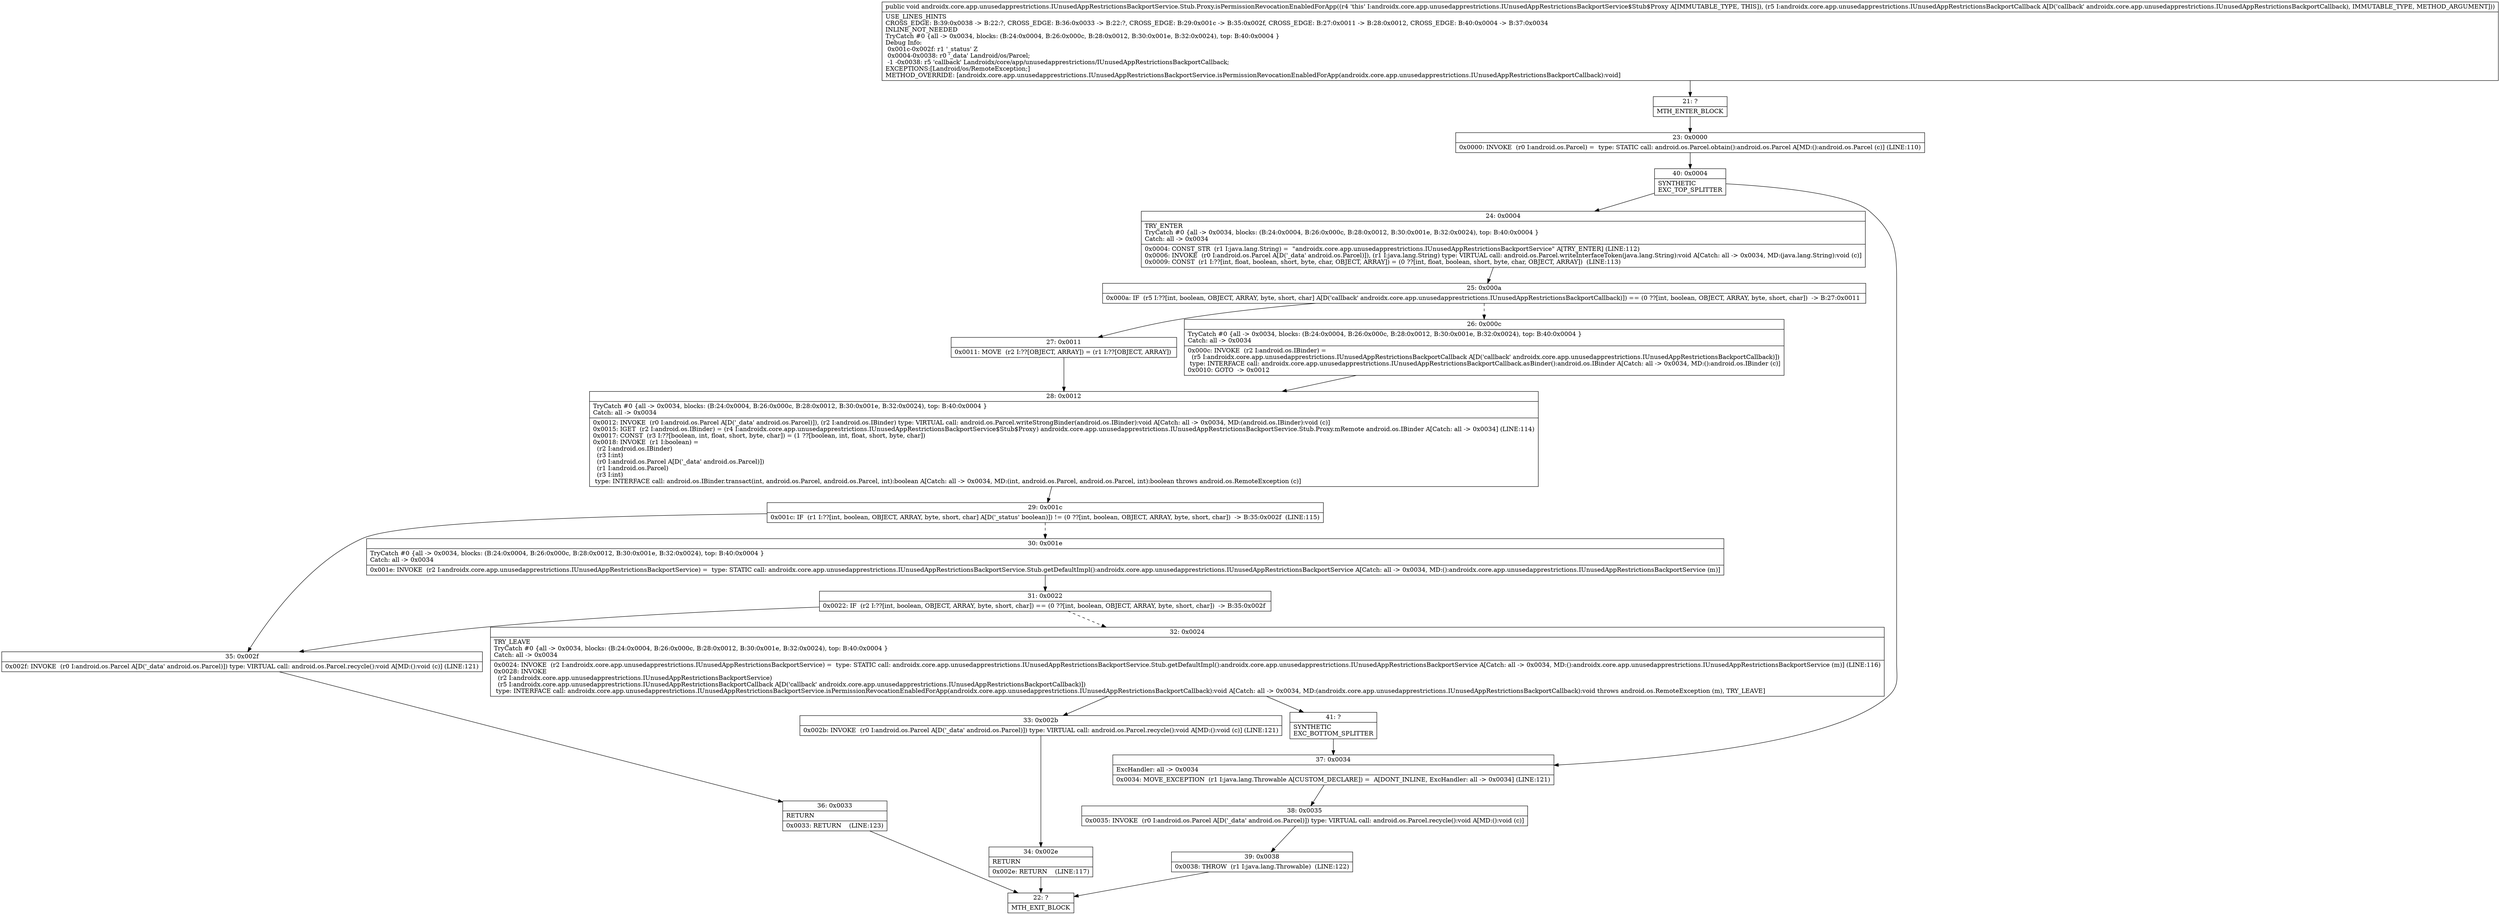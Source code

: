 digraph "CFG forandroidx.core.app.unusedapprestrictions.IUnusedAppRestrictionsBackportService.Stub.Proxy.isPermissionRevocationEnabledForApp(Landroidx\/core\/app\/unusedapprestrictions\/IUnusedAppRestrictionsBackportCallback;)V" {
Node_21 [shape=record,label="{21\:\ ?|MTH_ENTER_BLOCK\l}"];
Node_23 [shape=record,label="{23\:\ 0x0000|0x0000: INVOKE  (r0 I:android.os.Parcel) =  type: STATIC call: android.os.Parcel.obtain():android.os.Parcel A[MD:():android.os.Parcel (c)] (LINE:110)\l}"];
Node_40 [shape=record,label="{40\:\ 0x0004|SYNTHETIC\lEXC_TOP_SPLITTER\l}"];
Node_24 [shape=record,label="{24\:\ 0x0004|TRY_ENTER\lTryCatch #0 \{all \-\> 0x0034, blocks: (B:24:0x0004, B:26:0x000c, B:28:0x0012, B:30:0x001e, B:32:0x0024), top: B:40:0x0004 \}\lCatch: all \-\> 0x0034\l|0x0004: CONST_STR  (r1 I:java.lang.String) =  \"androidx.core.app.unusedapprestrictions.IUnusedAppRestrictionsBackportService\" A[TRY_ENTER] (LINE:112)\l0x0006: INVOKE  (r0 I:android.os.Parcel A[D('_data' android.os.Parcel)]), (r1 I:java.lang.String) type: VIRTUAL call: android.os.Parcel.writeInterfaceToken(java.lang.String):void A[Catch: all \-\> 0x0034, MD:(java.lang.String):void (c)]\l0x0009: CONST  (r1 I:??[int, float, boolean, short, byte, char, OBJECT, ARRAY]) = (0 ??[int, float, boolean, short, byte, char, OBJECT, ARRAY])  (LINE:113)\l}"];
Node_25 [shape=record,label="{25\:\ 0x000a|0x000a: IF  (r5 I:??[int, boolean, OBJECT, ARRAY, byte, short, char] A[D('callback' androidx.core.app.unusedapprestrictions.IUnusedAppRestrictionsBackportCallback)]) == (0 ??[int, boolean, OBJECT, ARRAY, byte, short, char])  \-\> B:27:0x0011 \l}"];
Node_26 [shape=record,label="{26\:\ 0x000c|TryCatch #0 \{all \-\> 0x0034, blocks: (B:24:0x0004, B:26:0x000c, B:28:0x0012, B:30:0x001e, B:32:0x0024), top: B:40:0x0004 \}\lCatch: all \-\> 0x0034\l|0x000c: INVOKE  (r2 I:android.os.IBinder) = \l  (r5 I:androidx.core.app.unusedapprestrictions.IUnusedAppRestrictionsBackportCallback A[D('callback' androidx.core.app.unusedapprestrictions.IUnusedAppRestrictionsBackportCallback)])\l type: INTERFACE call: androidx.core.app.unusedapprestrictions.IUnusedAppRestrictionsBackportCallback.asBinder():android.os.IBinder A[Catch: all \-\> 0x0034, MD:():android.os.IBinder (c)]\l0x0010: GOTO  \-\> 0x0012 \l}"];
Node_28 [shape=record,label="{28\:\ 0x0012|TryCatch #0 \{all \-\> 0x0034, blocks: (B:24:0x0004, B:26:0x000c, B:28:0x0012, B:30:0x001e, B:32:0x0024), top: B:40:0x0004 \}\lCatch: all \-\> 0x0034\l|0x0012: INVOKE  (r0 I:android.os.Parcel A[D('_data' android.os.Parcel)]), (r2 I:android.os.IBinder) type: VIRTUAL call: android.os.Parcel.writeStrongBinder(android.os.IBinder):void A[Catch: all \-\> 0x0034, MD:(android.os.IBinder):void (c)]\l0x0015: IGET  (r2 I:android.os.IBinder) = (r4 I:androidx.core.app.unusedapprestrictions.IUnusedAppRestrictionsBackportService$Stub$Proxy) androidx.core.app.unusedapprestrictions.IUnusedAppRestrictionsBackportService.Stub.Proxy.mRemote android.os.IBinder A[Catch: all \-\> 0x0034] (LINE:114)\l0x0017: CONST  (r3 I:??[boolean, int, float, short, byte, char]) = (1 ??[boolean, int, float, short, byte, char]) \l0x0018: INVOKE  (r1 I:boolean) = \l  (r2 I:android.os.IBinder)\l  (r3 I:int)\l  (r0 I:android.os.Parcel A[D('_data' android.os.Parcel)])\l  (r1 I:android.os.Parcel)\l  (r3 I:int)\l type: INTERFACE call: android.os.IBinder.transact(int, android.os.Parcel, android.os.Parcel, int):boolean A[Catch: all \-\> 0x0034, MD:(int, android.os.Parcel, android.os.Parcel, int):boolean throws android.os.RemoteException (c)]\l}"];
Node_29 [shape=record,label="{29\:\ 0x001c|0x001c: IF  (r1 I:??[int, boolean, OBJECT, ARRAY, byte, short, char] A[D('_status' boolean)]) != (0 ??[int, boolean, OBJECT, ARRAY, byte, short, char])  \-\> B:35:0x002f  (LINE:115)\l}"];
Node_30 [shape=record,label="{30\:\ 0x001e|TryCatch #0 \{all \-\> 0x0034, blocks: (B:24:0x0004, B:26:0x000c, B:28:0x0012, B:30:0x001e, B:32:0x0024), top: B:40:0x0004 \}\lCatch: all \-\> 0x0034\l|0x001e: INVOKE  (r2 I:androidx.core.app.unusedapprestrictions.IUnusedAppRestrictionsBackportService) =  type: STATIC call: androidx.core.app.unusedapprestrictions.IUnusedAppRestrictionsBackportService.Stub.getDefaultImpl():androidx.core.app.unusedapprestrictions.IUnusedAppRestrictionsBackportService A[Catch: all \-\> 0x0034, MD:():androidx.core.app.unusedapprestrictions.IUnusedAppRestrictionsBackportService (m)]\l}"];
Node_31 [shape=record,label="{31\:\ 0x0022|0x0022: IF  (r2 I:??[int, boolean, OBJECT, ARRAY, byte, short, char]) == (0 ??[int, boolean, OBJECT, ARRAY, byte, short, char])  \-\> B:35:0x002f \l}"];
Node_32 [shape=record,label="{32\:\ 0x0024|TRY_LEAVE\lTryCatch #0 \{all \-\> 0x0034, blocks: (B:24:0x0004, B:26:0x000c, B:28:0x0012, B:30:0x001e, B:32:0x0024), top: B:40:0x0004 \}\lCatch: all \-\> 0x0034\l|0x0024: INVOKE  (r2 I:androidx.core.app.unusedapprestrictions.IUnusedAppRestrictionsBackportService) =  type: STATIC call: androidx.core.app.unusedapprestrictions.IUnusedAppRestrictionsBackportService.Stub.getDefaultImpl():androidx.core.app.unusedapprestrictions.IUnusedAppRestrictionsBackportService A[Catch: all \-\> 0x0034, MD:():androidx.core.app.unusedapprestrictions.IUnusedAppRestrictionsBackportService (m)] (LINE:116)\l0x0028: INVOKE  \l  (r2 I:androidx.core.app.unusedapprestrictions.IUnusedAppRestrictionsBackportService)\l  (r5 I:androidx.core.app.unusedapprestrictions.IUnusedAppRestrictionsBackportCallback A[D('callback' androidx.core.app.unusedapprestrictions.IUnusedAppRestrictionsBackportCallback)])\l type: INTERFACE call: androidx.core.app.unusedapprestrictions.IUnusedAppRestrictionsBackportService.isPermissionRevocationEnabledForApp(androidx.core.app.unusedapprestrictions.IUnusedAppRestrictionsBackportCallback):void A[Catch: all \-\> 0x0034, MD:(androidx.core.app.unusedapprestrictions.IUnusedAppRestrictionsBackportCallback):void throws android.os.RemoteException (m), TRY_LEAVE]\l}"];
Node_33 [shape=record,label="{33\:\ 0x002b|0x002b: INVOKE  (r0 I:android.os.Parcel A[D('_data' android.os.Parcel)]) type: VIRTUAL call: android.os.Parcel.recycle():void A[MD:():void (c)] (LINE:121)\l}"];
Node_34 [shape=record,label="{34\:\ 0x002e|RETURN\l|0x002e: RETURN    (LINE:117)\l}"];
Node_22 [shape=record,label="{22\:\ ?|MTH_EXIT_BLOCK\l}"];
Node_41 [shape=record,label="{41\:\ ?|SYNTHETIC\lEXC_BOTTOM_SPLITTER\l}"];
Node_35 [shape=record,label="{35\:\ 0x002f|0x002f: INVOKE  (r0 I:android.os.Parcel A[D('_data' android.os.Parcel)]) type: VIRTUAL call: android.os.Parcel.recycle():void A[MD:():void (c)] (LINE:121)\l}"];
Node_36 [shape=record,label="{36\:\ 0x0033|RETURN\l|0x0033: RETURN    (LINE:123)\l}"];
Node_27 [shape=record,label="{27\:\ 0x0011|0x0011: MOVE  (r2 I:??[OBJECT, ARRAY]) = (r1 I:??[OBJECT, ARRAY]) \l}"];
Node_37 [shape=record,label="{37\:\ 0x0034|ExcHandler: all \-\> 0x0034\l|0x0034: MOVE_EXCEPTION  (r1 I:java.lang.Throwable A[CUSTOM_DECLARE]) =  A[DONT_INLINE, ExcHandler: all \-\> 0x0034] (LINE:121)\l}"];
Node_38 [shape=record,label="{38\:\ 0x0035|0x0035: INVOKE  (r0 I:android.os.Parcel A[D('_data' android.os.Parcel)]) type: VIRTUAL call: android.os.Parcel.recycle():void A[MD:():void (c)]\l}"];
Node_39 [shape=record,label="{39\:\ 0x0038|0x0038: THROW  (r1 I:java.lang.Throwable)  (LINE:122)\l}"];
MethodNode[shape=record,label="{public void androidx.core.app.unusedapprestrictions.IUnusedAppRestrictionsBackportService.Stub.Proxy.isPermissionRevocationEnabledForApp((r4 'this' I:androidx.core.app.unusedapprestrictions.IUnusedAppRestrictionsBackportService$Stub$Proxy A[IMMUTABLE_TYPE, THIS]), (r5 I:androidx.core.app.unusedapprestrictions.IUnusedAppRestrictionsBackportCallback A[D('callback' androidx.core.app.unusedapprestrictions.IUnusedAppRestrictionsBackportCallback), IMMUTABLE_TYPE, METHOD_ARGUMENT]))  | USE_LINES_HINTS\lCROSS_EDGE: B:39:0x0038 \-\> B:22:?, CROSS_EDGE: B:36:0x0033 \-\> B:22:?, CROSS_EDGE: B:29:0x001c \-\> B:35:0x002f, CROSS_EDGE: B:27:0x0011 \-\> B:28:0x0012, CROSS_EDGE: B:40:0x0004 \-\> B:37:0x0034\lINLINE_NOT_NEEDED\lTryCatch #0 \{all \-\> 0x0034, blocks: (B:24:0x0004, B:26:0x000c, B:28:0x0012, B:30:0x001e, B:32:0x0024), top: B:40:0x0004 \}\lDebug Info:\l  0x001c\-0x002f: r1 '_status' Z\l  0x0004\-0x0038: r0 '_data' Landroid\/os\/Parcel;\l  \-1 \-0x0038: r5 'callback' Landroidx\/core\/app\/unusedapprestrictions\/IUnusedAppRestrictionsBackportCallback;\lEXCEPTIONS:[Landroid\/os\/RemoteException;]\lMETHOD_OVERRIDE: [androidx.core.app.unusedapprestrictions.IUnusedAppRestrictionsBackportService.isPermissionRevocationEnabledForApp(androidx.core.app.unusedapprestrictions.IUnusedAppRestrictionsBackportCallback):void]\l}"];
MethodNode -> Node_21;Node_21 -> Node_23;
Node_23 -> Node_40;
Node_40 -> Node_24;
Node_40 -> Node_37;
Node_24 -> Node_25;
Node_25 -> Node_26[style=dashed];
Node_25 -> Node_27;
Node_26 -> Node_28;
Node_28 -> Node_29;
Node_29 -> Node_30[style=dashed];
Node_29 -> Node_35;
Node_30 -> Node_31;
Node_31 -> Node_32[style=dashed];
Node_31 -> Node_35;
Node_32 -> Node_33;
Node_32 -> Node_41;
Node_33 -> Node_34;
Node_34 -> Node_22;
Node_41 -> Node_37;
Node_35 -> Node_36;
Node_36 -> Node_22;
Node_27 -> Node_28;
Node_37 -> Node_38;
Node_38 -> Node_39;
Node_39 -> Node_22;
}

